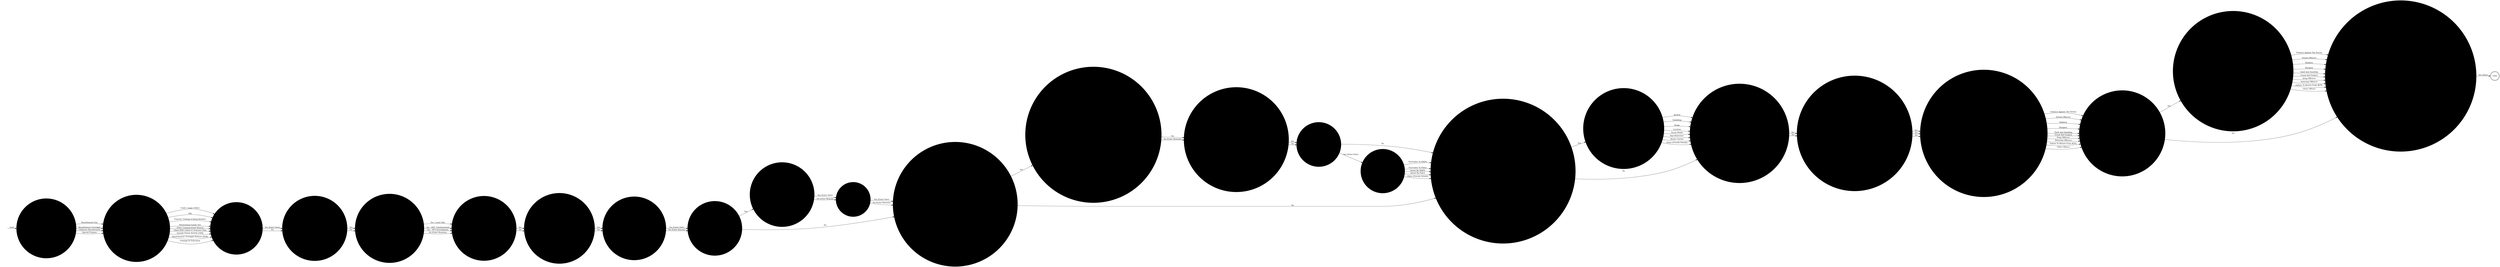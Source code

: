 digraph OLD_TEMPORARY_RELEASE_FAILURE1 {  rankdir=LR;
  node [shape = circle];
  START_NODE [label="", shape=none];
  START_NODE -> 49308 [label = "start"];
  END_NODE [label="END", shape="doublecircle"];
  49308 [label = "What Type Of Temporary Licence Was Breached", style="filled", color="#DDD"];
  49308 -> 49309 [label = "Resettlement Day", style="filled", color="#DDD"];
  49308 -> 49309 [label = "Resettlement Overnight", style="filled", color="#DDD"];
  49308 -> 49309 [label = "Childcare Resettlement", style="filled", color="#DDD"];
  49308 -> 49309 [label = "Special Purpose", style="filled", color="#DDD"];
  49309 [label = "What Was The Specific Purpose Of Temporary Release", style="filled", color="#DDD"];
  49309 -> 49310 [label = "Court / Legal / Police", style="filled", color="#DDD"];
  49309 -> 49310 [label = "CRL", style="filled", color="#DDD"];
  49309 -> 49310 [label = "Funeral / Visiting A Dying Relative", style="filled", color="#DDD"];
  49309 -> 49310 [label = "Maintaining Family Ties", style="filled", color="#DDD"];
  49309 -> 49310 [label = "Other Compassionate Reason", style="filled", color="#DDD"];
  49309 -> 49310 [label = "Other RDR Linked to Sentence Plan", style="filled", color="#DDD"];
  49309 -> 49310 [label = "Outside Prison Activity (OPA)", style="filled", color="#DDD"];
  49309 -> 49310 [label = "Resettlement Overnight Release (ROR)", style="filled", color="#DDD"];
  49309 -> 49310 [label = "Training Or Education", style="filled", color="#DDD"];
  49310 [label = "Were The Police Informed Of The Incident", style="filled", color="#DDD"];
  49310 -> 49311 [label = "Yes (Enter Date)", style="filled", color="#DDD"];
  49310 -> 49311 [label = "No", style="filled", color="#DDD"];
  49311 [label = "Is The Incident The Subject Of A Police Investigation", style="filled", color="#DDD"];
  49311 -> 49312 [label = "Yes", style="filled", color="#DDD"];
  49311 -> 49312 [label = "No", style="filled", color="#DDD"];
  49312 [label = "Is The Incident The Subject Of An Internal Investigation", style="filled", color="#DDD"];
  49312 -> 49313 [label = "Yes - Local Only", style="filled", color="#DDD"];
  49312 -> 49313 [label = "Yes - DDC Commissioned", style="filled", color="#DDD"];
  49312 -> 49313 [label = "Yes - SFO Investigation", style="filled", color="#DDD"];
  49312 -> 49313 [label = "No (Enter Reasons)", style="filled", color="#DDD"];
  49313 [label = "Is the Incident Subject To A Governor's Adjudication", style="filled", color="#DDD"];
  49313 -> 49314 [label = "Yes", style="filled", color="#DDD"];
  49313 -> 49314 [label = "No", style="filled", color="#DDD"];
  49314 [label = "Is There Likely To Be Any Media Interest In This Incident", style="filled", color="#DDD"];
  49314 -> 49315 [label = "Yes", style="filled", color="#DDD"];
  49314 -> 49315 [label = "No", style="filled", color="#DDD"];
  49315 [label = "Has The Prison Service Press Office Been Informed", style="filled", color="#DDD"];
  49315 -> 49316 [label = "Yes (Enter Date)", style="filled", color="#DDD"];
  49315 -> 49316 [label = "No (Enter Reason)", style="filled", color="#DDD"];
  49316 [label = "Is The Prisoner Subject To Restricted ROTL", style="filled", color="#DDD"];
  49316 -> 49317 [label = "Yes", style="filled", color="#DDD"];
  49316 -> 49319 [label = "No", style="filled", color="#DDD"];
  49317 [label = "Has The Deputy Director Of Custody Been Informed", style="filled", color="#DDD"];
  49317 -> 49318 [label = "Yes (Enter Date)", style="filled", color="#DDD"];
  49317 -> 49318 [label = "No (Enter Reason)", style="filled", color="#DDD"];
  49318 [label = "Have PPCS Been Informed", style="filled", color="#DDD"];
  49318 -> 49319 [label = "Yes (Enter Date)", style="filled", color="#DDD"];
  49318 -> 49319 [label = "No (Enter Reasons)", style="filled", color="#DDD"];
  49319 [label = "Was The Failure Of Temporary Licence Or Any Part Of The Breach Failing To Return Or Returning Late", style="filled", color="#DDD"];
  49319 -> 49320 [label = "Yes", style="filled", color="#DDD"];
  49319 -> 49324 [label = "No", style="filled", color="#DDD"];
  49320 [label = "Was The Failure To Return Reported To The Police As The Offence Of Failure To Return From Temporary Licence", style="filled", color="#DDD"];
  49320 -> 49321 [label = "Yes", style="filled", color="#DDD"];
  49320 -> 49321 [label = "No (Enter Reasons)", style="filled", color="#DDD"];
  49321 [label = "Did The Prisoner Surrender To HMPS Custody On The Same Day The Licence Expired", style="filled", color="#DDD"];
  49321 -> 49322 [label = "Yes", style="filled", color="#DDD"];
  49321 -> 49322 [label = "No", style="filled", color="#DDD"];
  49322 [label = "Has The Prisoner Been Recaptured", style="filled", color="#DDD"];
  49322 -> 49323 [label = "Yes (Enter Date)", style="filled", color="#DDD"];
  49322 -> 49324 [label = "No", style="filled", color="#DDD"];
  49323 [label = "How Was The Prisoner Recaptured", style="filled", color="#DDD"];
  49323 -> 49324 [label = "Surrender To HMPS", style="filled", color="#DDD"];
  49323 -> 49324 [label = "Surrender To Police", style="filled", color="#DDD"];
  49323 -> 49324 [label = "Arrest By HMPS", style="filled", color="#DDD"];
  49323 -> 49324 [label = "Arrest By Police", style="filled", color="#DDD"];
  49323 -> 49324 [label = "Other (Provide Details)", style="filled", color="#DDD"];
  49324 [label = "Was Any Part Of The Failure Failing To Comply With Any Other Licence Conditions (These Can Be Standard or Bespoke)", style="filled", color="#DDD"];
  49324 -> 49325 [label = "Yes", style="filled", color="#DDD"];
  49324 -> 49326 [label = "No", style="filled", color="#DDD"];
  49325 [label = "Please Specify Which Conditions (Select As Many As Appropriate)", style="filled", color="#DDD"];
  49325 -> 49326 [label = "Alcohol", style="filled", color="#DDD"];
  49325 -> 49326 [label = "Gambling", style="filled", color="#DDD"];
  49325 -> 49326 [label = "Drugs", style="filled", color="#DDD"];
  49325 -> 49326 [label = "Location", style="filled", color="#DDD"];
  49325 -> 49326 [label = "Social Media", style="filled", color="#DDD"];
  49325 -> 49326 [label = "Bad Behaviour", style="filled", color="#DDD"];
  49325 -> 49326 [label = "Media Contact", style="filled", color="#DDD"];
  49325 -> 49326 [label = "Other (Provide Details)", style="filled", color="#DDD"];
  49326 [label = "Has The Prisoner Been Arrested (Including For The Offence Of Failure To Return)", style="filled", color="#DDD"];
  49326 -> 49327 [label = "Yes", style="filled", color="#DDD"];
  49326 -> 49327 [label = "No", style="filled", color="#DDD"];
  49327 [label = "Has The Prisoner Been Charged With Any Offence (Including The Offence Of Failure To Return)", style="filled", color="#DDD"];
  49327 -> 49328 [label = "Yes", style="filled", color="#DDD"];
  49327 -> 49328 [label = "No", style="filled", color="#DDD"];
  49327 -> 49328 [label = "No", style="filled", color="#DDD"];
  49328 [label = "With What Type Of Offence or Offences Has The Prisoner Been Charged (Select As Many As Appropriate)", style="filled", color="#DDD"];
  49328 -> 49331 [label = "Violence Against The Person", style="filled", color="#DDD"];
  49328 -> 49331 [label = "Sexual Offences", style="filled", color="#DDD"];
  49328 -> 49331 [label = "Robbery", style="filled", color="#DDD"];
  49328 -> 49331 [label = "Burglary", style="filled", color="#DDD"];
  49328 -> 49331 [label = "Theft And Handling", style="filled", color="#DDD"];
  49328 -> 49331 [label = "Fraud And Forgery", style="filled", color="#DDD"];
  49328 -> 49331 [label = "Drug Offences", style="filled", color="#DDD"];
  49328 -> 49331 [label = "Motoring Offences", style="filled", color="#DDD"];
  49328 -> 49331 [label = "Failure To Return From ROTL", style="filled", color="#DDD"];
  49328 -> 49331 [label = "Other Offence", style="filled", color="#DDD"];
  49331 [label = "Has The Prisoner Been Found Guilty Of Offences Committed On ROTL", style="filled", color="#DDD"];
  49331 -> 49334 [label = "Yes", style="filled", color="#DDD"];
  49331 -> 49335 [label = "No", style="filled", color="#DDD"];
  49334 [label = "What Offence Or Offences Has The Prisoner Been Found Guilty Of (Select As Many As Appropriate)", style="filled", color="#DDD"];
  49334 -> 49335 [label = "Violence Against The Person", style="filled", color="#DDD"];
  49334 -> 49335 [label = "Sexual Offences", style="filled", color="#DDD"];
  49334 -> 49335 [label = "Robbery", style="filled", color="#DDD"];
  49334 -> 49335 [label = "Burglary", style="filled", color="#DDD"];
  49334 -> 49335 [label = "Theft And Handling", style="filled", color="#DDD"];
  49334 -> 49335 [label = "Fraud And Forgery", style="filled", color="#DDD"];
  49334 -> 49335 [label = "Drug Offences", style="filled", color="#DDD"];
  49334 -> 49335 [label = "Motoring Offences", style="filled", color="#DDD"];
  49334 -> 49335 [label = "Failure To Return From ROTL", style="filled", color="#DDD"];
  49334 -> 49335 [label = "Other Offence", style="filled", color="#DDD"];
  49335 [label = "Confirm SFO Team, Offender Manager In The Community, Victim Liaison Officer And Employer (where appropriate) Informed", style="filled", color="#DDD"];
  49335 -> END_NODE [label = "Yes (Date)", style="filled", color="#DDD"];
}
